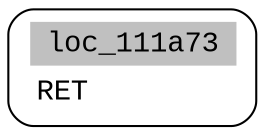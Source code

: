 digraph asm_graph {
1941 [
shape="Mrecord" fontname="Courier New"label =<<table border="0" cellborder="0" cellpadding="3"><tr><td align="center" colspan="2" bgcolor="grey">loc_111a73</td></tr><tr><td align="left">RET        </td></tr></table>> ];
}